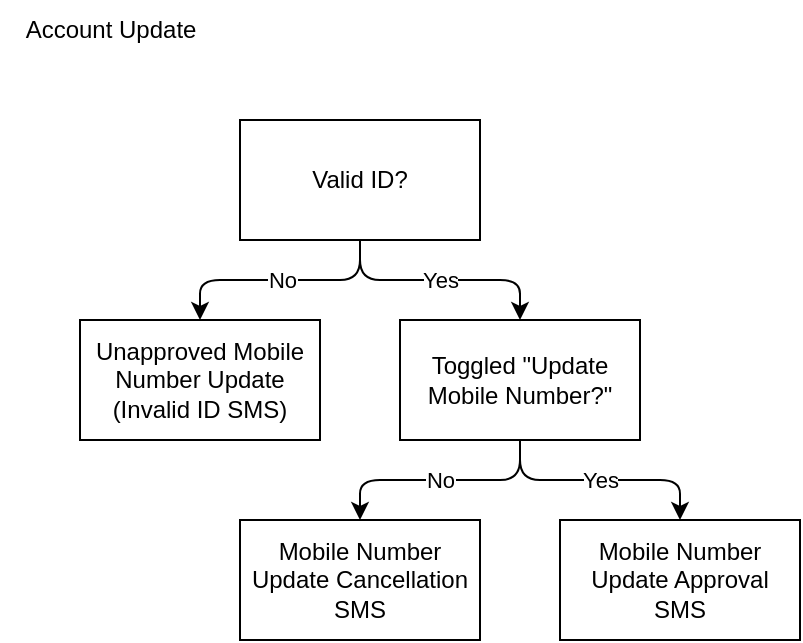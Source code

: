 <mxfile>
    <diagram id="QSluMG2fLPLsnByTs2Ys" name="Decision Tree">
        <mxGraphModel dx="677" dy="499" grid="1" gridSize="10" guides="1" tooltips="1" connect="1" arrows="1" fold="1" page="1" pageScale="1" pageWidth="850" pageHeight="1100" math="0" shadow="0">
            <root>
                <mxCell id="0"/>
                <mxCell id="1" parent="0"/>
                <mxCell id="JqfKiVtFoCUU9VJoSjnu-1" value="Account Update" style="text;html=1;align=center;verticalAlign=middle;resizable=0;points=[];autosize=1;strokeColor=none;fillColor=none;" parent="1" vertex="1">
                    <mxGeometry x="80" y="80" width="110" height="30" as="geometry"/>
                </mxCell>
                <mxCell id="cDCVtDbjuVqj_fnfd-47-4" style="edgeStyle=none;html=1;entryX=0.5;entryY=0;entryDx=0;entryDy=0;exitX=0.5;exitY=1;exitDx=0;exitDy=0;" parent="1" source="cDCVtDbjuVqj_fnfd-47-1" target="cDCVtDbjuVqj_fnfd-47-3" edge="1">
                    <mxGeometry relative="1" as="geometry">
                        <Array as="points">
                            <mxPoint x="260" y="220"/>
                            <mxPoint x="340" y="220"/>
                        </Array>
                    </mxGeometry>
                </mxCell>
                <mxCell id="cDCVtDbjuVqj_fnfd-47-7" value="Yes" style="edgeLabel;html=1;align=center;verticalAlign=middle;resizable=0;points=[];" parent="cDCVtDbjuVqj_fnfd-47-4" vertex="1" connectable="0">
                    <mxGeometry relative="1" as="geometry">
                        <mxPoint as="offset"/>
                    </mxGeometry>
                </mxCell>
                <mxCell id="cDCVtDbjuVqj_fnfd-47-5" style="edgeStyle=none;html=1;exitX=0.5;exitY=1;exitDx=0;exitDy=0;entryX=0.5;entryY=0;entryDx=0;entryDy=0;" parent="1" source="cDCVtDbjuVqj_fnfd-47-1" target="cDCVtDbjuVqj_fnfd-47-2" edge="1">
                    <mxGeometry relative="1" as="geometry">
                        <Array as="points">
                            <mxPoint x="260" y="220"/>
                            <mxPoint x="180" y="220"/>
                        </Array>
                    </mxGeometry>
                </mxCell>
                <mxCell id="cDCVtDbjuVqj_fnfd-47-6" value="No" style="edgeLabel;html=1;align=center;verticalAlign=middle;resizable=0;points=[];" parent="cDCVtDbjuVqj_fnfd-47-5" vertex="1" connectable="0">
                    <mxGeometry x="-0.005" relative="1" as="geometry">
                        <mxPoint as="offset"/>
                    </mxGeometry>
                </mxCell>
                <mxCell id="cDCVtDbjuVqj_fnfd-47-1" value="&lt;font style=&quot;font-size: 12px;&quot;&gt;Valid ID?&lt;br&gt;&lt;/font&gt;" style="rounded=0;whiteSpace=wrap;html=1;fillColor=none;" parent="1" vertex="1">
                    <mxGeometry x="200" y="140" width="120" height="60" as="geometry"/>
                </mxCell>
                <mxCell id="cDCVtDbjuVqj_fnfd-47-2" value="&lt;font style=&quot;font-size: 12px;&quot;&gt;Unapproved Mobile Number Update (Invalid ID SMS)&lt;br&gt;&lt;/font&gt;" style="rounded=0;whiteSpace=wrap;html=1;fillColor=none;" parent="1" vertex="1">
                    <mxGeometry x="120" y="240" width="120" height="60" as="geometry"/>
                </mxCell>
                <mxCell id="cDCVtDbjuVqj_fnfd-47-10" style="edgeStyle=none;html=1;exitX=0.5;exitY=1;exitDx=0;exitDy=0;entryX=0.5;entryY=0;entryDx=0;entryDy=0;" parent="1" source="cDCVtDbjuVqj_fnfd-47-3" target="cDCVtDbjuVqj_fnfd-47-8" edge="1">
                    <mxGeometry relative="1" as="geometry">
                        <Array as="points">
                            <mxPoint x="340" y="320"/>
                            <mxPoint x="420" y="320"/>
                        </Array>
                    </mxGeometry>
                </mxCell>
                <mxCell id="cDCVtDbjuVqj_fnfd-47-13" value="Yes" style="edgeLabel;html=1;align=center;verticalAlign=middle;resizable=0;points=[];" parent="cDCVtDbjuVqj_fnfd-47-10" vertex="1" connectable="0">
                    <mxGeometry x="-0.005" relative="1" as="geometry">
                        <mxPoint as="offset"/>
                    </mxGeometry>
                </mxCell>
                <mxCell id="cDCVtDbjuVqj_fnfd-47-11" style="edgeStyle=none;html=1;exitX=0.5;exitY=1;exitDx=0;exitDy=0;entryX=0.5;entryY=0;entryDx=0;entryDy=0;" parent="1" source="cDCVtDbjuVqj_fnfd-47-3" target="cDCVtDbjuVqj_fnfd-47-9" edge="1">
                    <mxGeometry relative="1" as="geometry">
                        <Array as="points">
                            <mxPoint x="340" y="320"/>
                            <mxPoint x="260" y="320"/>
                        </Array>
                    </mxGeometry>
                </mxCell>
                <mxCell id="cDCVtDbjuVqj_fnfd-47-12" value="No" style="edgeLabel;html=1;align=center;verticalAlign=middle;resizable=0;points=[];" parent="cDCVtDbjuVqj_fnfd-47-11" vertex="1" connectable="0">
                    <mxGeometry x="-0.002" relative="1" as="geometry">
                        <mxPoint as="offset"/>
                    </mxGeometry>
                </mxCell>
                <mxCell id="cDCVtDbjuVqj_fnfd-47-3" value="&lt;font style=&quot;font-size: 12px;&quot;&gt;Toggled &quot;Update Mobile Number?&quot;&lt;br&gt;&lt;/font&gt;" style="rounded=0;whiteSpace=wrap;html=1;fillColor=none;" parent="1" vertex="1">
                    <mxGeometry x="280" y="240" width="120" height="60" as="geometry"/>
                </mxCell>
                <mxCell id="cDCVtDbjuVqj_fnfd-47-8" value="&lt;font style=&quot;font-size: 12px;&quot;&gt;Mobile Number Update Approval SMS&lt;br&gt;&lt;/font&gt;" style="rounded=0;whiteSpace=wrap;html=1;fillColor=none;" parent="1" vertex="1">
                    <mxGeometry x="360" y="340" width="120" height="60" as="geometry"/>
                </mxCell>
                <mxCell id="cDCVtDbjuVqj_fnfd-47-9" value="&lt;font style=&quot;font-size: 12px;&quot;&gt;Mobile Number Update Cancellation SMS&lt;br&gt;&lt;/font&gt;" style="rounded=0;whiteSpace=wrap;html=1;fillColor=none;" parent="1" vertex="1">
                    <mxGeometry x="200" y="340" width="120" height="60" as="geometry"/>
                </mxCell>
            </root>
        </mxGraphModel>
    </diagram>
    <diagram id="_gsyZFkpTO_heswq6Mk5" name="Data Flow Diagram">
        <mxGraphModel dx="677" dy="499" grid="1" gridSize="10" guides="1" tooltips="1" connect="1" arrows="1" fold="1" page="1" pageScale="1" pageWidth="850" pageHeight="1100" math="0" shadow="0">
            <root>
                <mxCell id="0"/>
                <mxCell id="1" parent="0"/>
                <mxCell id="3" value="" style="rounded=0;whiteSpace=wrap;html=1;fillColor=none;container=0;" parent="1" vertex="1">
                    <mxGeometry x="125" y="280" width="840" height="440" as="geometry"/>
                </mxCell>
                <mxCell id="wIUtkzaub-EnLyk3TVh1-11" value="Account Update" style="text;html=1;align=left;verticalAlign=middle;resizable=0;points=[];autosize=1;strokeColor=none;fillColor=none;" parent="1" vertex="1">
                    <mxGeometry x="80" y="80" width="110" height="30" as="geometry"/>
                </mxCell>
                <mxCell id="30" style="edgeStyle=none;html=1;" parent="1" source="2" target="23" edge="1">
                    <mxGeometry relative="1" as="geometry"/>
                </mxCell>
                <mxCell id="38" value="No" style="edgeLabel;html=1;align=center;verticalAlign=middle;resizable=0;points=[];" parent="30" vertex="1" connectable="0">
                    <mxGeometry x="-0.303" y="-1" relative="1" as="geometry">
                        <mxPoint as="offset"/>
                    </mxGeometry>
                </mxCell>
                <mxCell id="32" style="edgeStyle=none;html=1;" parent="1" source="2" target="20" edge="1">
                    <mxGeometry relative="1" as="geometry"/>
                </mxCell>
                <mxCell id="39" value="Yes" style="edgeLabel;html=1;align=center;verticalAlign=middle;resizable=0;points=[];" parent="32" vertex="1" connectable="0">
                    <mxGeometry x="-0.15" relative="1" as="geometry">
                        <mxPoint as="offset"/>
                    </mxGeometry>
                </mxCell>
                <mxCell id="2" value="Valid ID?" style="rhombus;whiteSpace=wrap;html=1;" parent="1" vertex="1">
                    <mxGeometry x="405" y="500" width="120" height="120" as="geometry"/>
                </mxCell>
                <mxCell id="4" value="" style="rounded=0;whiteSpace=wrap;html=1;fillColor=none;container=0;" parent="1" vertex="1">
                    <mxGeometry x="125" y="120" width="840" height="160" as="geometry"/>
                </mxCell>
                <mxCell id="5" value="Pulse Care Patients" style="rounded=0;whiteSpace=wrap;html=1;fillColor=none;rotation=-90;" parent="1" vertex="1">
                    <mxGeometry x="25" y="180" width="160" height="40" as="geometry"/>
                </mxCell>
                <mxCell id="7" style="edgeStyle=none;html=1;entryX=0.5;entryY=0;entryDx=0;entryDy=0;" parent="1" source="8" target="10" edge="1">
                    <mxGeometry relative="1" as="geometry"/>
                </mxCell>
                <mxCell id="8" value="Fill out account update form on Pulse Care website" style="rounded=0;whiteSpace=wrap;html=1;fillColor=none;" parent="1" vertex="1">
                    <mxGeometry x="165" y="160" width="80" height="80" as="geometry"/>
                </mxCell>
                <mxCell id="25" style="edgeStyle=none;html=1;exitX=1;exitY=0.5;exitDx=0;exitDy=0;entryX=0;entryY=0.5;entryDx=0;entryDy=0;" parent="1" source="10" target="12" edge="1">
                    <mxGeometry relative="1" as="geometry"/>
                </mxCell>
                <mxCell id="10" value="Extract Zendesk Tickets via Airtable" style="rounded=0;whiteSpace=wrap;html=1;fillColor=none;" parent="1" vertex="1">
                    <mxGeometry x="165" y="520" width="80" height="80" as="geometry"/>
                </mxCell>
                <mxCell id="29" style="edgeStyle=none;html=1;" parent="1" source="12" target="2" edge="1">
                    <mxGeometry relative="1" as="geometry"/>
                </mxCell>
                <mxCell id="12" value="Check if patient is enrolled" style="rounded=0;whiteSpace=wrap;html=1;fillColor=none;" parent="1" vertex="1">
                    <mxGeometry x="285" y="520" width="80" height="80" as="geometry"/>
                </mxCell>
                <mxCell id="17" value="Patient receives a message regarding update" style="rounded=0;whiteSpace=wrap;html=1;fillColor=none;" parent="1" vertex="1">
                    <mxGeometry x="845" y="160" width="80" height="80" as="geometry"/>
                </mxCell>
                <mxCell id="18" value="Coordinators" style="rounded=0;whiteSpace=wrap;html=1;fillColor=none;rotation=-90;" parent="1" vertex="1">
                    <mxGeometry x="-115" y="480" width="440" height="40" as="geometry"/>
                </mxCell>
                <mxCell id="31" style="edgeStyle=none;html=1;" parent="1" source="20" target="24" edge="1">
                    <mxGeometry relative="1" as="geometry"/>
                </mxCell>
                <mxCell id="40" value="No" style="edgeLabel;html=1;align=center;verticalAlign=middle;resizable=0;points=[];" parent="31" vertex="1" connectable="0">
                    <mxGeometry x="-0.303" y="-1" relative="1" as="geometry">
                        <mxPoint as="offset"/>
                    </mxGeometry>
                </mxCell>
                <mxCell id="33" style="edgeStyle=none;html=1;" parent="1" source="20" target="21" edge="1">
                    <mxGeometry relative="1" as="geometry"/>
                </mxCell>
                <mxCell id="41" value="Yes" style="edgeLabel;html=1;align=center;verticalAlign=middle;resizable=0;points=[];" parent="33" vertex="1" connectable="0">
                    <mxGeometry x="-0.184" relative="1" as="geometry">
                        <mxPoint as="offset"/>
                    </mxGeometry>
                </mxCell>
                <mxCell id="20" value="Toggled&lt;br&gt;&quot;Update Mobile&lt;br&gt;Number?&quot;" style="rhombus;whiteSpace=wrap;html=1;" parent="1" vertex="1">
                    <mxGeometry x="565" y="500" width="120" height="120" as="geometry"/>
                </mxCell>
                <mxCell id="34" style="edgeStyle=none;html=1;" parent="1" source="21" target="22" edge="1">
                    <mxGeometry relative="1" as="geometry"/>
                </mxCell>
                <mxCell id="21" value="Mobile Number Update Approval&lt;br&gt;SMS" style="rounded=0;whiteSpace=wrap;html=1;fillColor=none;" parent="1" vertex="1">
                    <mxGeometry x="725" y="520" width="80" height="80" as="geometry"/>
                </mxCell>
                <mxCell id="35" style="edgeStyle=none;html=1;" parent="1" source="22" target="17" edge="1">
                    <mxGeometry relative="1" as="geometry"/>
                </mxCell>
                <mxCell id="22" value="Patient receives a message regarding update" style="rounded=0;whiteSpace=wrap;html=1;fillColor=none;" parent="1" vertex="1">
                    <mxGeometry x="845" y="520" width="80" height="80" as="geometry"/>
                </mxCell>
                <mxCell id="36" style="edgeStyle=none;html=1;entryX=0;entryY=0.5;entryDx=0;entryDy=0;exitX=0.5;exitY=0;exitDx=0;exitDy=0;" parent="1" source="23" target="22" edge="1">
                    <mxGeometry relative="1" as="geometry">
                        <Array as="points">
                            <mxPoint x="465" y="320"/>
                            <mxPoint x="825" y="320"/>
                            <mxPoint x="825" y="560"/>
                        </Array>
                    </mxGeometry>
                </mxCell>
                <mxCell id="23" value="Unapproved Mobile Number Update (Invalid ID) SMS" style="rounded=0;whiteSpace=wrap;html=1;fillColor=none;" parent="1" vertex="1">
                    <mxGeometry x="405" y="360" width="120" height="80" as="geometry"/>
                </mxCell>
                <mxCell id="37" style="edgeStyle=none;html=1;entryX=0;entryY=0.5;entryDx=0;entryDy=0;exitX=0.5;exitY=0;exitDx=0;exitDy=0;" parent="1" source="24" target="22" edge="1">
                    <mxGeometry relative="1" as="geometry">
                        <Array as="points">
                            <mxPoint x="625" y="320"/>
                            <mxPoint x="825" y="320"/>
                            <mxPoint x="825" y="560"/>
                        </Array>
                    </mxGeometry>
                </mxCell>
                <mxCell id="24" value="Mobile Number Update Cancellation SMS" style="rounded=0;whiteSpace=wrap;html=1;fillColor=none;" parent="1" vertex="1">
                    <mxGeometry x="565" y="360" width="120" height="80" as="geometry"/>
                </mxCell>
            </root>
        </mxGraphModel>
    </diagram>
</mxfile>